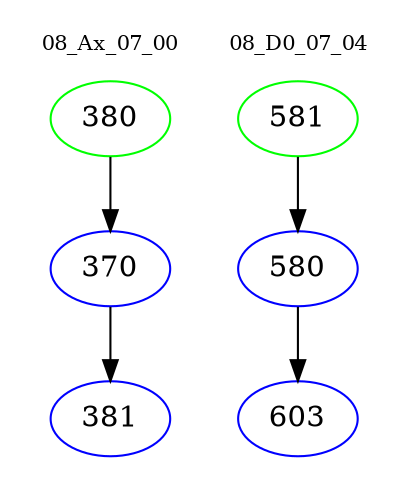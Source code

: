 digraph{
subgraph cluster_0 {
color = white
label = "08_Ax_07_00";
fontsize=10;
T0_380 [label="380", color="green"]
T0_380 -> T0_370 [color="black"]
T0_370 [label="370", color="blue"]
T0_370 -> T0_381 [color="black"]
T0_381 [label="381", color="blue"]
}
subgraph cluster_1 {
color = white
label = "08_D0_07_04";
fontsize=10;
T1_581 [label="581", color="green"]
T1_581 -> T1_580 [color="black"]
T1_580 [label="580", color="blue"]
T1_580 -> T1_603 [color="black"]
T1_603 [label="603", color="blue"]
}
}

